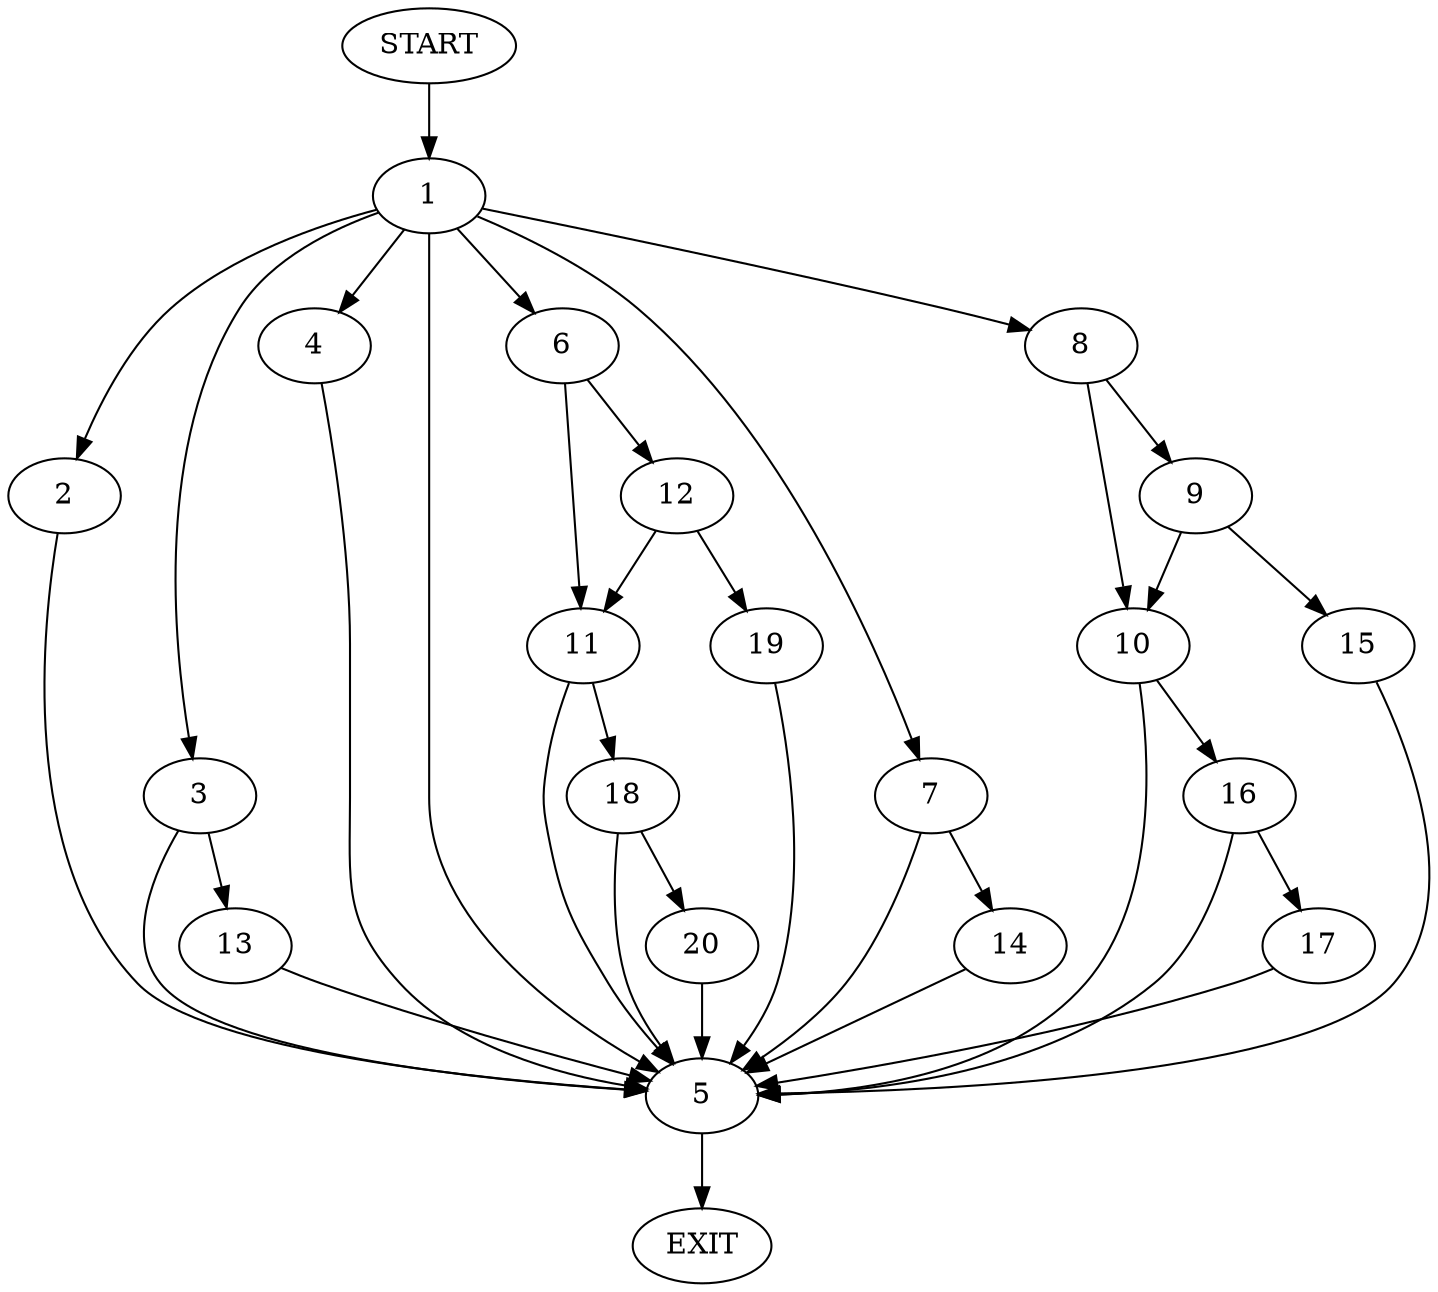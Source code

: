 digraph {
0 [label="START"]
21 [label="EXIT"]
0 -> 1
1 -> 2
1 -> 3
1 -> 4
1 -> 5
1 -> 6
1 -> 7
1 -> 8
8 -> 9
8 -> 10
4 -> 5
5 -> 21
6 -> 11
6 -> 12
2 -> 5
3 -> 5
3 -> 13
7 -> 14
7 -> 5
13 -> 5
14 -> 5
9 -> 15
9 -> 10
10 -> 16
10 -> 5
15 -> 5
16 -> 17
16 -> 5
17 -> 5
11 -> 5
11 -> 18
12 -> 11
12 -> 19
19 -> 5
18 -> 5
18 -> 20
20 -> 5
}
